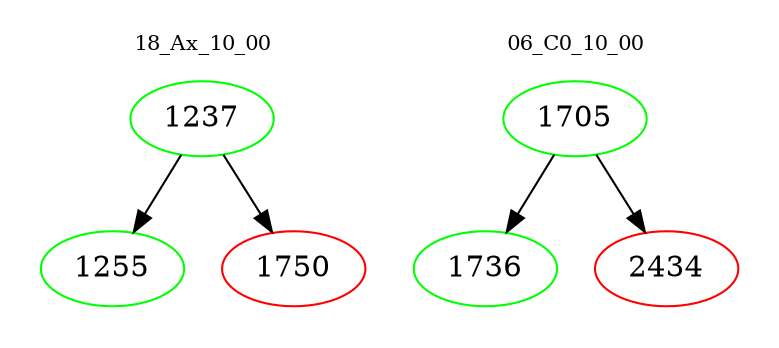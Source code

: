 digraph{
subgraph cluster_0 {
color = white
label = "18_Ax_10_00";
fontsize=10;
T0_1237 [label="1237", color="green"]
T0_1237 -> T0_1255 [color="black"]
T0_1255 [label="1255", color="green"]
T0_1237 -> T0_1750 [color="black"]
T0_1750 [label="1750", color="red"]
}
subgraph cluster_1 {
color = white
label = "06_C0_10_00";
fontsize=10;
T1_1705 [label="1705", color="green"]
T1_1705 -> T1_1736 [color="black"]
T1_1736 [label="1736", color="green"]
T1_1705 -> T1_2434 [color="black"]
T1_2434 [label="2434", color="red"]
}
}
